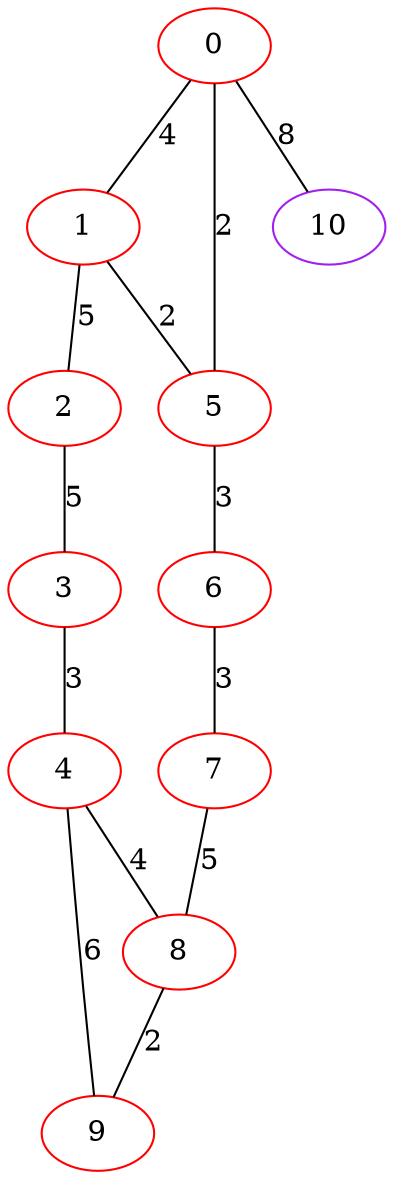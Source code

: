 graph "" {
0 [color=red, weight=1];
1 [color=red, weight=1];
2 [color=red, weight=1];
3 [color=red, weight=1];
4 [color=red, weight=1];
5 [color=red, weight=1];
6 [color=red, weight=1];
7 [color=red, weight=1];
8 [color=red, weight=1];
9 [color=red, weight=1];
10 [color=purple, weight=4];
0 -- 1  [key=0, label=4];
0 -- 10  [key=0, label=8];
0 -- 5  [key=0, label=2];
1 -- 2  [key=0, label=5];
1 -- 5  [key=0, label=2];
2 -- 3  [key=0, label=5];
3 -- 4  [key=0, label=3];
4 -- 8  [key=0, label=4];
4 -- 9  [key=0, label=6];
5 -- 6  [key=0, label=3];
6 -- 7  [key=0, label=3];
7 -- 8  [key=0, label=5];
8 -- 9  [key=0, label=2];
}
